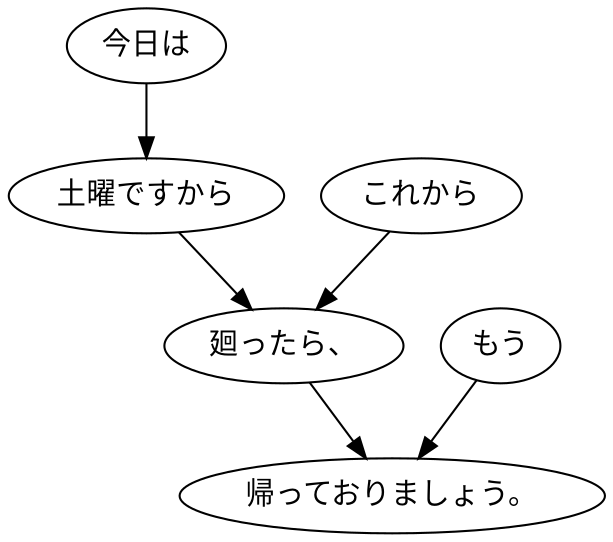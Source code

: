 digraph graph2177 {
	node0 [label="今日は"];
	node1 [label="土曜ですから"];
	node2 [label="これから"];
	node3 [label="廻ったら、"];
	node4 [label="もう"];
	node5 [label="帰っておりましょう。"];
	node0 -> node1;
	node1 -> node3;
	node2 -> node3;
	node3 -> node5;
	node4 -> node5;
}
